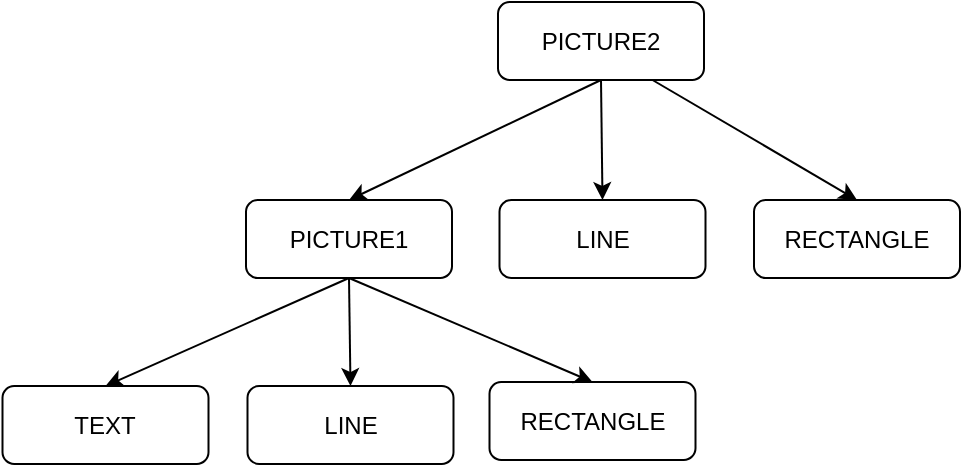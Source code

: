 <mxfile>
    <diagram id="0SLHFjmwlA5g0t1iy2jR" name="Página-1">
        <mxGraphModel dx="1130" dy="784" grid="0" gridSize="10" guides="1" tooltips="1" connect="1" arrows="1" fold="1" page="1" pageScale="1" pageWidth="827" pageHeight="1169" math="0" shadow="0">
            <root>
                <mxCell id="0"/>
                <mxCell id="1" parent="0"/>
                <mxCell id="2" value="PICTURE2" style="rounded=1;whiteSpace=wrap;html=1;" vertex="1" parent="1">
                    <mxGeometry x="300" y="149" width="103" height="39" as="geometry"/>
                </mxCell>
                <mxCell id="4" value="LINE" style="rounded=1;whiteSpace=wrap;html=1;" vertex="1" parent="1">
                    <mxGeometry x="300.75" y="248" width="103" height="39" as="geometry"/>
                </mxCell>
                <mxCell id="5" value="RECTANGLE" style="rounded=1;whiteSpace=wrap;html=1;" vertex="1" parent="1">
                    <mxGeometry x="428" y="248" width="103" height="39" as="geometry"/>
                </mxCell>
                <mxCell id="6" value="PICTURE1" style="rounded=1;whiteSpace=wrap;html=1;" vertex="1" parent="1">
                    <mxGeometry x="174" y="248" width="103" height="39" as="geometry"/>
                </mxCell>
                <mxCell id="7" value="TEXT" style="rounded=1;whiteSpace=wrap;html=1;" vertex="1" parent="1">
                    <mxGeometry x="52.25" y="341" width="103" height="39" as="geometry"/>
                </mxCell>
                <mxCell id="8" value="LINE" style="rounded=1;whiteSpace=wrap;html=1;" vertex="1" parent="1">
                    <mxGeometry x="174.75" y="341" width="103" height="39" as="geometry"/>
                </mxCell>
                <mxCell id="9" value="RECTANGLE" style="rounded=1;whiteSpace=wrap;html=1;" vertex="1" parent="1">
                    <mxGeometry x="295.75" y="339" width="103" height="39" as="geometry"/>
                </mxCell>
                <mxCell id="10" value="" style="endArrow=classic;html=1;exitX=0.5;exitY=1;exitDx=0;exitDy=0;entryX=0.5;entryY=0;entryDx=0;entryDy=0;" edge="1" parent="1" source="2" target="4">
                    <mxGeometry width="50" height="50" relative="1" as="geometry">
                        <mxPoint x="447" y="426" as="sourcePoint"/>
                        <mxPoint x="497" y="376" as="targetPoint"/>
                    </mxGeometry>
                </mxCell>
                <mxCell id="11" value="" style="endArrow=classic;html=1;exitX=0.5;exitY=1;exitDx=0;exitDy=0;entryX=0.5;entryY=0;entryDx=0;entryDy=0;" edge="1" parent="1" source="2" target="6">
                    <mxGeometry width="50" height="50" relative="1" as="geometry">
                        <mxPoint x="361.5" y="198" as="sourcePoint"/>
                        <mxPoint x="301" y="261" as="targetPoint"/>
                    </mxGeometry>
                </mxCell>
                <mxCell id="12" value="" style="endArrow=classic;html=1;exitX=0.75;exitY=1;exitDx=0;exitDy=0;entryX=0.5;entryY=0;entryDx=0;entryDy=0;" edge="1" parent="1" source="2" target="5">
                    <mxGeometry width="50" height="50" relative="1" as="geometry">
                        <mxPoint x="361.5" y="198" as="sourcePoint"/>
                        <mxPoint x="422" y="261" as="targetPoint"/>
                    </mxGeometry>
                </mxCell>
                <mxCell id="14" value="" style="endArrow=classic;html=1;exitX=0.5;exitY=1;exitDx=0;exitDy=0;entryX=0.5;entryY=0;entryDx=0;entryDy=0;" edge="1" parent="1" source="6" target="9">
                    <mxGeometry width="50" height="50" relative="1" as="geometry">
                        <mxPoint x="336" y="207" as="sourcePoint"/>
                        <mxPoint x="491.75" y="272" as="targetPoint"/>
                    </mxGeometry>
                </mxCell>
                <mxCell id="15" value="" style="endArrow=classic;html=1;exitX=0.5;exitY=1;exitDx=0;exitDy=0;entryX=0.5;entryY=0;entryDx=0;entryDy=0;" edge="1" parent="1" source="6" target="8">
                    <mxGeometry width="50" height="50" relative="1" as="geometry">
                        <mxPoint x="360.75" y="299" as="sourcePoint"/>
                        <mxPoint x="483.25" y="356" as="targetPoint"/>
                    </mxGeometry>
                </mxCell>
                <mxCell id="16" value="" style="endArrow=classic;html=1;exitX=0.5;exitY=1;exitDx=0;exitDy=0;entryX=0.5;entryY=0;entryDx=0;entryDy=0;" edge="1" parent="1" source="6" target="7">
                    <mxGeometry width="50" height="50" relative="1" as="geometry">
                        <mxPoint x="360.75" y="299" as="sourcePoint"/>
                        <mxPoint x="362.25" y="358" as="targetPoint"/>
                    </mxGeometry>
                </mxCell>
            </root>
        </mxGraphModel>
    </diagram>
</mxfile>